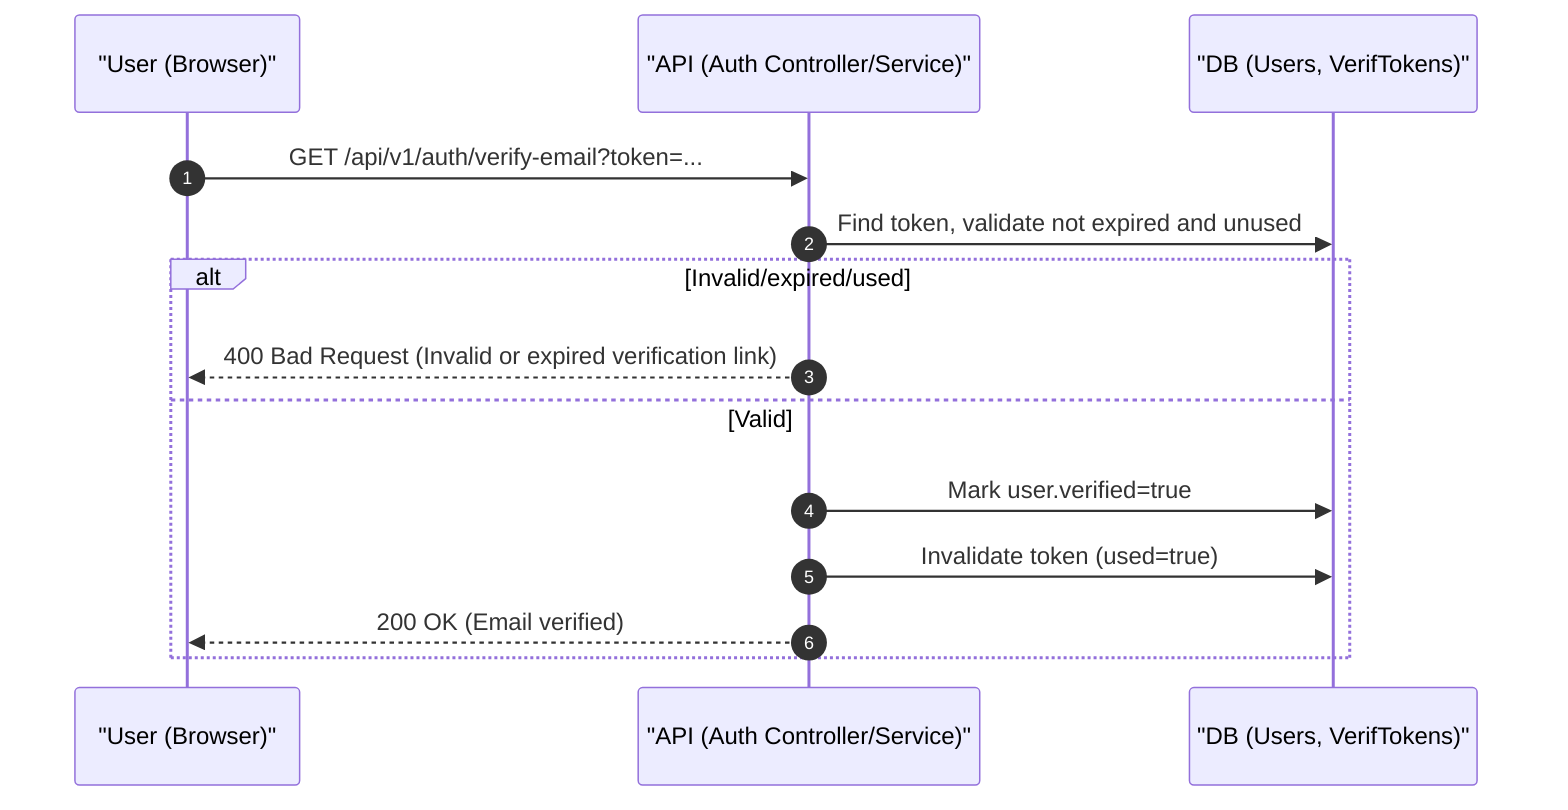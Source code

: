 sequenceDiagram
    autonumber
    participant U as "User (Browser)"
    participant A as "API (Auth Controller/Service)"
    participant D as "DB (Users, VerifTokens)"

    U->>A: GET /api/v1/auth/verify-email?token=...
    A->>D: Find token, validate not expired and unused
    alt Invalid/expired/used
      A-->>U: 400 Bad Request (Invalid or expired verification link)
    else Valid
      A->>D: Mark user.verified=true
      A->>D: Invalidate token (used=true)
      A-->>U: 200 OK (Email verified)
    end